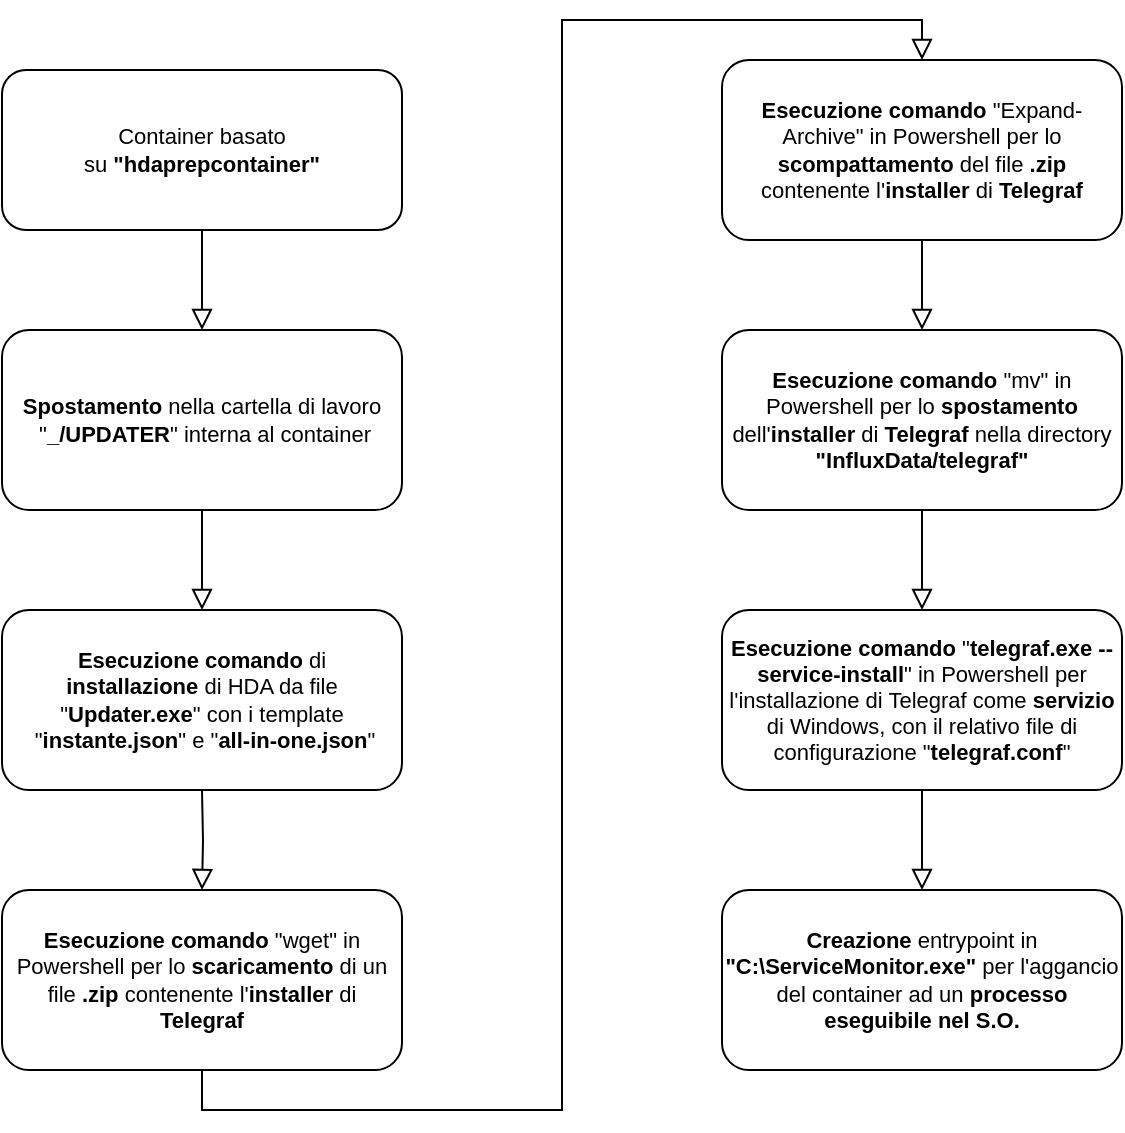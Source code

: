 <mxfile version="15.5.0" type="device"><diagram id="C5RBs43oDa-KdzZeNtuy" name="Page-1"><mxGraphModel dx="946" dy="637" grid="1" gridSize="10" guides="1" tooltips="1" connect="1" arrows="1" fold="1" page="1" pageScale="1" pageWidth="827" pageHeight="1169" math="0" shadow="0"><root><mxCell id="WIyWlLk6GJQsqaUBKTNV-0"/><mxCell id="WIyWlLk6GJQsqaUBKTNV-1" parent="WIyWlLk6GJQsqaUBKTNV-0"/><mxCell id="hAAU1usIXe64S1eTyjxs-0" value="&lt;b&gt;Spostamento&lt;/b&gt; nella cartella di lavoro &amp;nbsp;&quot;&lt;b&gt;_/UPDATER&lt;/b&gt;&quot; interna al container" style="rounded=1;whiteSpace=wrap;html=1;fontSize=11;glass=0;strokeWidth=1;shadow=0;" vertex="1" parent="WIyWlLk6GJQsqaUBKTNV-1"><mxGeometry x="160" y="170" width="200" height="90" as="geometry"/></mxCell><mxCell id="hAAU1usIXe64S1eTyjxs-1" value="Container basato su&lt;b&gt;&amp;nbsp;&quot;hdaprepcontainer&quot;&lt;/b&gt;" style="rounded=1;whiteSpace=wrap;html=1;fontSize=11;glass=0;strokeWidth=1;shadow=0;" vertex="1" parent="WIyWlLk6GJQsqaUBKTNV-1"><mxGeometry x="160" y="40" width="200" height="80" as="geometry"/></mxCell><mxCell id="hAAU1usIXe64S1eTyjxs-2" value="" style="rounded=0;html=1;jettySize=auto;orthogonalLoop=1;fontSize=11;endArrow=block;endFill=0;endSize=8;strokeWidth=1;shadow=0;labelBackgroundColor=none;edgeStyle=orthogonalEdgeStyle;entryX=0.5;entryY=0;entryDx=0;entryDy=0;exitX=0.5;exitY=1;exitDx=0;exitDy=0;" edge="1" parent="WIyWlLk6GJQsqaUBKTNV-1" source="hAAU1usIXe64S1eTyjxs-1" target="hAAU1usIXe64S1eTyjxs-0"><mxGeometry relative="1" as="geometry"><mxPoint x="280" y="-110" as="sourcePoint"/><mxPoint x="280" y="-70" as="targetPoint"/></mxGeometry></mxCell><mxCell id="hAAU1usIXe64S1eTyjxs-3" value="&lt;b&gt;Esecuzione comando&lt;/b&gt; di &lt;b&gt;installazione&lt;/b&gt;&amp;nbsp;di HDA da file &quot;&lt;b&gt;Updater.exe&lt;/b&gt;&quot; con i template &amp;nbsp;&quot;&lt;b&gt;instante.json&lt;/b&gt;&quot; e &quot;&lt;b&gt;all-in-one.json&lt;/b&gt;&quot;" style="rounded=1;whiteSpace=wrap;html=1;fontSize=11;glass=0;strokeWidth=1;shadow=0;" vertex="1" parent="WIyWlLk6GJQsqaUBKTNV-1"><mxGeometry x="160" y="310" width="200" height="90" as="geometry"/></mxCell><mxCell id="hAAU1usIXe64S1eTyjxs-4" value="" style="rounded=0;html=1;jettySize=auto;orthogonalLoop=1;fontSize=11;endArrow=block;endFill=0;endSize=8;strokeWidth=1;shadow=0;labelBackgroundColor=none;edgeStyle=orthogonalEdgeStyle;entryX=0.5;entryY=0;entryDx=0;entryDy=0;exitX=0.5;exitY=1;exitDx=0;exitDy=0;" edge="1" parent="WIyWlLk6GJQsqaUBKTNV-1" source="hAAU1usIXe64S1eTyjxs-0" target="hAAU1usIXe64S1eTyjxs-3"><mxGeometry relative="1" as="geometry"><mxPoint x="270" y="130" as="sourcePoint"/><mxPoint x="270" y="180" as="targetPoint"/></mxGeometry></mxCell><mxCell id="hAAU1usIXe64S1eTyjxs-5" value="&lt;b&gt;Esecuzione comando&lt;/b&gt;&amp;nbsp;&quot;wget&quot;&amp;nbsp;in Powershell per lo &lt;b&gt;scaricamento&lt;/b&gt; di un file &lt;b&gt;.zip&lt;/b&gt; contenente l'&lt;b&gt;installer&lt;/b&gt; di &lt;b&gt;Telegraf&lt;/b&gt;" style="rounded=1;whiteSpace=wrap;html=1;fontSize=11;glass=0;strokeWidth=1;shadow=0;" vertex="1" parent="WIyWlLk6GJQsqaUBKTNV-1"><mxGeometry x="160" y="450" width="200" height="90" as="geometry"/></mxCell><mxCell id="hAAU1usIXe64S1eTyjxs-8" value="" style="rounded=0;html=1;jettySize=auto;orthogonalLoop=1;fontSize=11;endArrow=block;endFill=0;endSize=8;strokeWidth=1;shadow=0;labelBackgroundColor=none;edgeStyle=orthogonalEdgeStyle;entryX=0.5;entryY=0;entryDx=0;entryDy=0;" edge="1" parent="WIyWlLk6GJQsqaUBKTNV-1" target="hAAU1usIXe64S1eTyjxs-5"><mxGeometry relative="1" as="geometry"><mxPoint x="260" y="400" as="sourcePoint"/><mxPoint x="280" y="330" as="targetPoint"/></mxGeometry></mxCell><mxCell id="hAAU1usIXe64S1eTyjxs-9" value="" style="rounded=0;html=1;jettySize=auto;orthogonalLoop=1;fontSize=11;endArrow=block;endFill=0;endSize=8;strokeWidth=1;shadow=0;labelBackgroundColor=none;edgeStyle=orthogonalEdgeStyle;exitX=0.5;exitY=1;exitDx=0;exitDy=0;entryX=0.5;entryY=0;entryDx=0;entryDy=0;" edge="1" parent="WIyWlLk6GJQsqaUBKTNV-1" source="hAAU1usIXe64S1eTyjxs-5" target="hAAU1usIXe64S1eTyjxs-10"><mxGeometry relative="1" as="geometry"><mxPoint x="270" y="410" as="sourcePoint"/><mxPoint x="480" y="10" as="targetPoint"/></mxGeometry></mxCell><mxCell id="hAAU1usIXe64S1eTyjxs-10" value="&lt;b&gt;Esecuzione comando&lt;/b&gt;&amp;nbsp;&quot;Expand-Archive&quot;&amp;nbsp;in Powershell per lo &lt;b&gt;scompattamento&lt;/b&gt; del file &lt;b&gt;.zip&lt;/b&gt; contenente l'&lt;b&gt;installer&lt;/b&gt; di &lt;b&gt;Telegraf&lt;/b&gt;" style="rounded=1;whiteSpace=wrap;html=1;fontSize=11;glass=0;strokeWidth=1;shadow=0;" vertex="1" parent="WIyWlLk6GJQsqaUBKTNV-1"><mxGeometry x="520" y="35" width="200" height="90" as="geometry"/></mxCell><mxCell id="hAAU1usIXe64S1eTyjxs-11" value="&lt;b&gt;Esecuzione comando&lt;/b&gt;&amp;nbsp;&quot;mv&quot;&amp;nbsp;in Powershell per lo &lt;b&gt;spostamento&lt;/b&gt; dell'&lt;b&gt;installer&lt;/b&gt; di &lt;b&gt;Telegraf &lt;/b&gt;nella&amp;nbsp;directory&lt;b&gt; &quot;InfluxData/telegraf&quot;&lt;/b&gt;" style="rounded=1;whiteSpace=wrap;html=1;fontSize=11;glass=0;strokeWidth=1;shadow=0;" vertex="1" parent="WIyWlLk6GJQsqaUBKTNV-1"><mxGeometry x="520" y="170" width="200" height="90" as="geometry"/></mxCell><mxCell id="hAAU1usIXe64S1eTyjxs-12" value="" style="rounded=0;html=1;jettySize=auto;orthogonalLoop=1;fontSize=11;endArrow=block;endFill=0;endSize=8;strokeWidth=1;shadow=0;labelBackgroundColor=none;edgeStyle=orthogonalEdgeStyle;exitX=0.5;exitY=1;exitDx=0;exitDy=0;" edge="1" parent="WIyWlLk6GJQsqaUBKTNV-1" source="hAAU1usIXe64S1eTyjxs-10" target="hAAU1usIXe64S1eTyjxs-11"><mxGeometry relative="1" as="geometry"><mxPoint x="270" y="130" as="sourcePoint"/><mxPoint x="270" y="180" as="targetPoint"/></mxGeometry></mxCell><mxCell id="hAAU1usIXe64S1eTyjxs-13" value="&lt;b&gt;Esecuzione comando&lt;/b&gt;&amp;nbsp;&quot;&lt;b&gt;telegraf.exe --service-install&lt;/b&gt;&quot;&amp;nbsp;in Powershell per l'installazione di Telegraf come &lt;b&gt;servizio&lt;/b&gt; di Windows, con il relativo file di configurazione &quot;&lt;b&gt;telegraf.conf&lt;/b&gt;&quot;" style="rounded=1;whiteSpace=wrap;html=1;fontSize=11;glass=0;strokeWidth=1;shadow=0;" vertex="1" parent="WIyWlLk6GJQsqaUBKTNV-1"><mxGeometry x="520" y="310" width="200" height="90" as="geometry"/></mxCell><mxCell id="hAAU1usIXe64S1eTyjxs-14" value="" style="rounded=0;html=1;jettySize=auto;orthogonalLoop=1;fontSize=11;endArrow=block;endFill=0;endSize=8;strokeWidth=1;shadow=0;labelBackgroundColor=none;edgeStyle=orthogonalEdgeStyle;exitX=0.5;exitY=1;exitDx=0;exitDy=0;entryX=0.5;entryY=0;entryDx=0;entryDy=0;" edge="1" parent="WIyWlLk6GJQsqaUBKTNV-1" source="hAAU1usIXe64S1eTyjxs-11" target="hAAU1usIXe64S1eTyjxs-13"><mxGeometry relative="1" as="geometry"><mxPoint x="630" y="135" as="sourcePoint"/><mxPoint x="630" y="180" as="targetPoint"/></mxGeometry></mxCell><mxCell id="hAAU1usIXe64S1eTyjxs-15" value="&lt;b&gt;Creazione &lt;/b&gt;entrypoint in &lt;b&gt;&quot;C:\ServiceMonitor.exe&quot; &lt;/b&gt;per l'aggancio del container ad un&lt;b&gt; processo eseguibile nel S.O.&lt;/b&gt;" style="rounded=1;whiteSpace=wrap;html=1;fontSize=11;glass=0;strokeWidth=1;shadow=0;" vertex="1" parent="WIyWlLk6GJQsqaUBKTNV-1"><mxGeometry x="520" y="450" width="200" height="90" as="geometry"/></mxCell><mxCell id="hAAU1usIXe64S1eTyjxs-16" value="" style="rounded=0;html=1;jettySize=auto;orthogonalLoop=1;fontSize=11;endArrow=block;endFill=0;endSize=8;strokeWidth=1;shadow=0;labelBackgroundColor=none;edgeStyle=orthogonalEdgeStyle;exitX=0.5;exitY=1;exitDx=0;exitDy=0;entryX=0.5;entryY=0;entryDx=0;entryDy=0;" edge="1" parent="WIyWlLk6GJQsqaUBKTNV-1" source="hAAU1usIXe64S1eTyjxs-13" target="hAAU1usIXe64S1eTyjxs-15"><mxGeometry relative="1" as="geometry"><mxPoint x="630" y="270" as="sourcePoint"/><mxPoint x="630" y="320" as="targetPoint"/></mxGeometry></mxCell></root></mxGraphModel></diagram></mxfile>